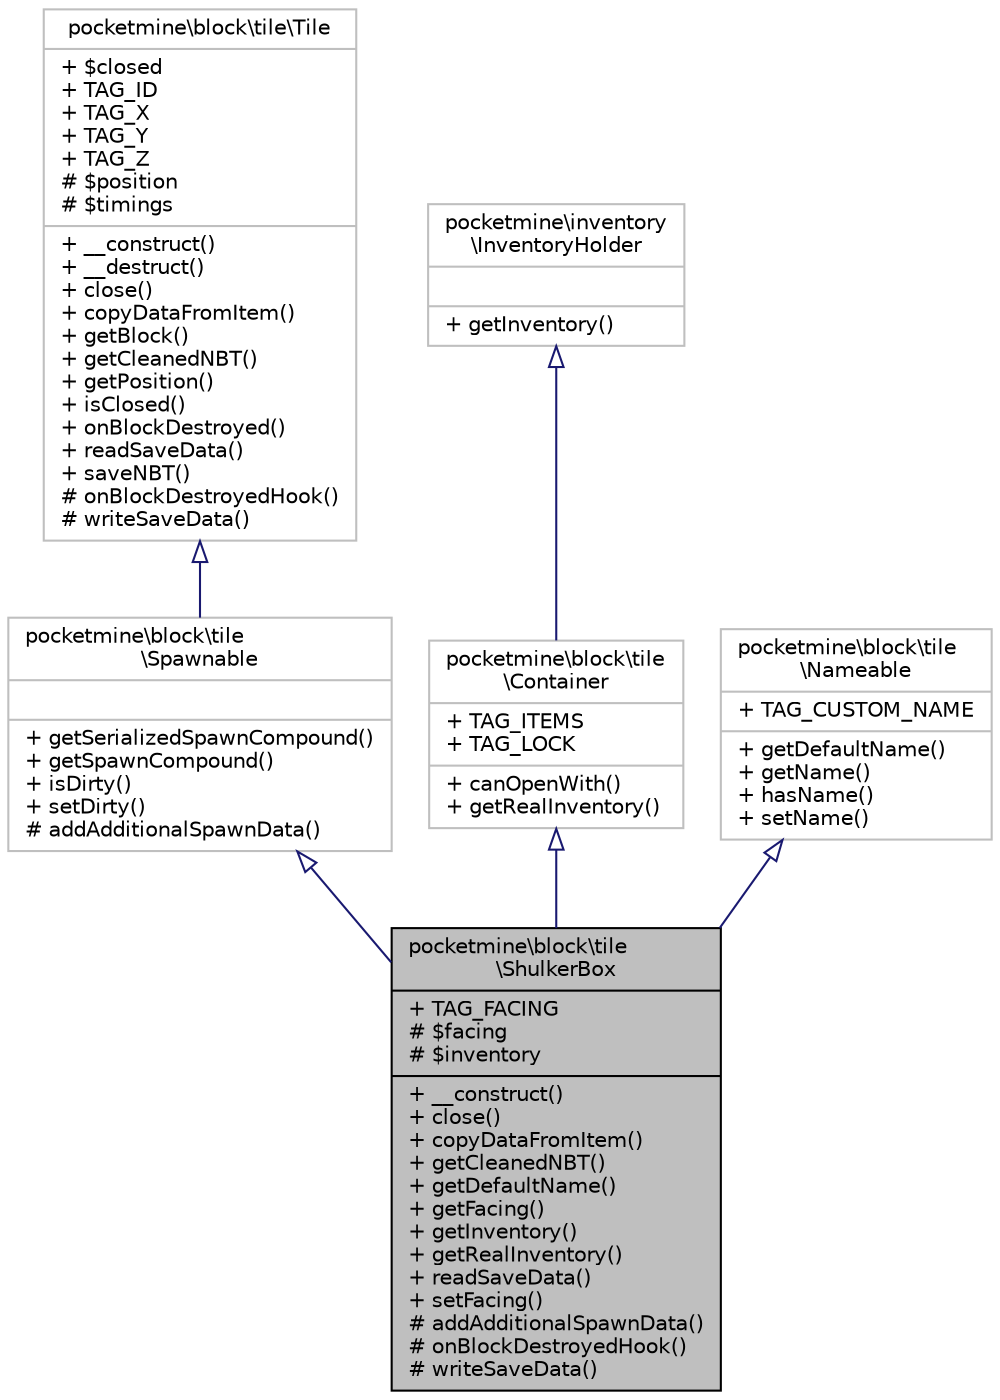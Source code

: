 digraph "pocketmine\block\tile\ShulkerBox"
{
 // INTERACTIVE_SVG=YES
 // LATEX_PDF_SIZE
  edge [fontname="Helvetica",fontsize="10",labelfontname="Helvetica",labelfontsize="10"];
  node [fontname="Helvetica",fontsize="10",shape=record];
  Node1 [label="{pocketmine\\block\\tile\l\\ShulkerBox\n|+ TAG_FACING\l# $facing\l# $inventory\l|+ __construct()\l+ close()\l+ copyDataFromItem()\l+ getCleanedNBT()\l+ getDefaultName()\l+ getFacing()\l+ getInventory()\l+ getRealInventory()\l+ readSaveData()\l+ setFacing()\l# addAdditionalSpawnData()\l# onBlockDestroyedHook()\l# writeSaveData()\l}",height=0.2,width=0.4,color="black", fillcolor="grey75", style="filled", fontcolor="black",tooltip=" "];
  Node2 -> Node1 [dir="back",color="midnightblue",fontsize="10",style="solid",arrowtail="onormal",fontname="Helvetica"];
  Node2 [label="{pocketmine\\block\\tile\l\\Spawnable\n||+ getSerializedSpawnCompound()\l+ getSpawnCompound()\l+ isDirty()\l+ setDirty()\l# addAdditionalSpawnData()\l}",height=0.2,width=0.4,color="grey75", fillcolor="white", style="filled",URL="$dc/d0b/classpocketmine_1_1block_1_1tile_1_1_spawnable.html",tooltip=" "];
  Node3 -> Node2 [dir="back",color="midnightblue",fontsize="10",style="solid",arrowtail="onormal",fontname="Helvetica"];
  Node3 [label="{pocketmine\\block\\tile\\Tile\n|+ $closed\l+ TAG_ID\l+ TAG_X\l+ TAG_Y\l+ TAG_Z\l# $position\l# $timings\l|+ __construct()\l+ __destruct()\l+ close()\l+ copyDataFromItem()\l+ getBlock()\l+ getCleanedNBT()\l+ getPosition()\l+ isClosed()\l+ onBlockDestroyed()\l+ readSaveData()\l+ saveNBT()\l# onBlockDestroyedHook()\l# writeSaveData()\l}",height=0.2,width=0.4,color="grey75", fillcolor="white", style="filled",URL="$d9/d74/classpocketmine_1_1block_1_1tile_1_1_tile.html",tooltip=" "];
  Node4 -> Node1 [dir="back",color="midnightblue",fontsize="10",style="solid",arrowtail="onormal",fontname="Helvetica"];
  Node4 [label="{pocketmine\\block\\tile\l\\Container\n|+ TAG_ITEMS\l+ TAG_LOCK\l|+ canOpenWith()\l+ getRealInventory()\l}",height=0.2,width=0.4,color="grey75", fillcolor="white", style="filled",URL="$d9/de1/interfacepocketmine_1_1block_1_1tile_1_1_container.html",tooltip=" "];
  Node5 -> Node4 [dir="back",color="midnightblue",fontsize="10",style="solid",arrowtail="onormal",fontname="Helvetica"];
  Node5 [label="{pocketmine\\inventory\l\\InventoryHolder\n||+ getInventory()\l}",height=0.2,width=0.4,color="grey75", fillcolor="white", style="filled",URL="$d2/d91/interfacepocketmine_1_1inventory_1_1_inventory_holder.html",tooltip=" "];
  Node6 -> Node1 [dir="back",color="midnightblue",fontsize="10",style="solid",arrowtail="onormal",fontname="Helvetica"];
  Node6 [label="{pocketmine\\block\\tile\l\\Nameable\n|+ TAG_CUSTOM_NAME\l|+ getDefaultName()\l+ getName()\l+ hasName()\l+ setName()\l}",height=0.2,width=0.4,color="grey75", fillcolor="white", style="filled",URL="$d1/d55/interfacepocketmine_1_1block_1_1tile_1_1_nameable.html",tooltip=" "];
}
